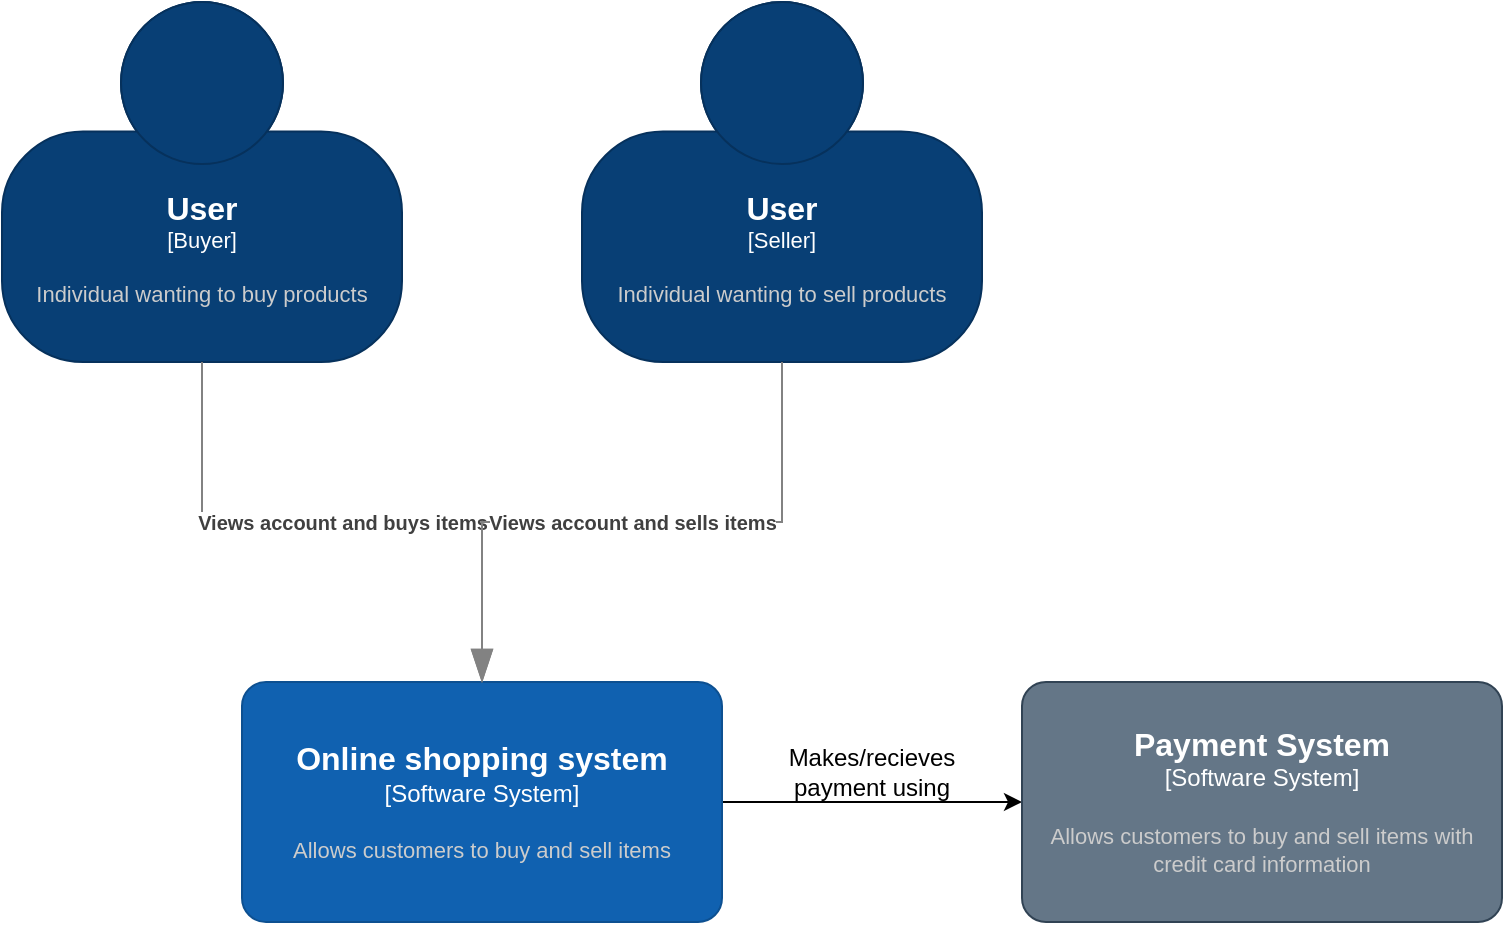 <mxfile version="22.0.3" type="device" pages="4">
  <diagram name="System Context diagram" id="l6GrRUS_Hj_dxqbIrWRz">
    <mxGraphModel dx="1266" dy="743" grid="1" gridSize="10" guides="1" tooltips="1" connect="1" arrows="1" fold="1" page="1" pageScale="1" pageWidth="850" pageHeight="1100" math="0" shadow="0">
      <root>
        <mxCell id="0" />
        <mxCell id="1" parent="0" />
        <object placeholders="1" c4Name="User" c4Type="Buyer" c4Description="Individual wanting to buy products " label="&lt;font style=&quot;font-size: 16px&quot;&gt;&lt;b&gt;%c4Name%&lt;/b&gt;&lt;/font&gt;&lt;div&gt;[%c4Type%]&lt;/div&gt;&lt;br&gt;&lt;div&gt;&lt;font style=&quot;font-size: 11px&quot;&gt;&lt;font color=&quot;#cccccc&quot;&gt;%c4Description%&lt;/font&gt;&lt;/div&gt;" id="6D6OZc5IY24qa6AEtAjr-5">
          <mxCell style="html=1;fontSize=11;dashed=0;whiteSpace=wrap;fillColor=#083F75;strokeColor=#06315C;fontColor=#ffffff;shape=mxgraph.c4.person2;align=center;metaEdit=1;points=[[0.5,0,0],[1,0.5,0],[1,0.75,0],[0.75,1,0],[0.5,1,0],[0.25,1,0],[0,0.75,0],[0,0.5,0]];resizable=0;" parent="1" vertex="1">
            <mxGeometry x="120" y="40" width="200" height="180" as="geometry" />
          </mxCell>
        </object>
        <object placeholders="1" c4Name="User" c4Type="Seller" c4Description="Individual wanting to sell products " label="&lt;font style=&quot;font-size: 16px&quot;&gt;&lt;b&gt;%c4Name%&lt;/b&gt;&lt;/font&gt;&lt;div&gt;[%c4Type%]&lt;/div&gt;&lt;br&gt;&lt;div&gt;&lt;font style=&quot;font-size: 11px&quot;&gt;&lt;font color=&quot;#cccccc&quot;&gt;%c4Description%&lt;/font&gt;&lt;/div&gt;" id="6D6OZc5IY24qa6AEtAjr-6">
          <mxCell style="html=1;fontSize=11;dashed=0;whiteSpace=wrap;fillColor=#083F75;strokeColor=#06315C;fontColor=#ffffff;shape=mxgraph.c4.person2;align=center;metaEdit=1;points=[[0.5,0,0],[1,0.5,0],[1,0.75,0],[0.75,1,0],[0.5,1,0],[0.25,1,0],[0,0.75,0],[0,0.5,0]];resizable=0;" parent="1" vertex="1">
            <mxGeometry x="410" y="40" width="200" height="180" as="geometry" />
          </mxCell>
        </object>
        <mxCell id="y23sqPDBmt7kMRWDNBa9-6" value="" style="edgeStyle=orthogonalEdgeStyle;rounded=0;orthogonalLoop=1;jettySize=auto;html=1;" parent="1" source="6D6OZc5IY24qa6AEtAjr-7" target="y23sqPDBmt7kMRWDNBa9-5" edge="1">
          <mxGeometry relative="1" as="geometry" />
        </mxCell>
        <object placeholders="1" c4Name="Online shopping system" c4Type="Software System" c4Description="Allows customers to buy and sell items" label="&lt;font style=&quot;font-size: 16px&quot;&gt;&lt;b&gt;%c4Name%&lt;/b&gt;&lt;/font&gt;&lt;div&gt;[%c4Type%]&lt;/div&gt;&lt;br&gt;&lt;div&gt;&lt;font style=&quot;font-size: 11px&quot;&gt;&lt;font color=&quot;#cccccc&quot;&gt;%c4Description%&lt;/font&gt;&lt;/div&gt;" id="6D6OZc5IY24qa6AEtAjr-7">
          <mxCell style="rounded=1;whiteSpace=wrap;html=1;labelBackgroundColor=none;fillColor=#1061B0;fontColor=#ffffff;align=center;arcSize=10;strokeColor=#0D5091;metaEdit=1;resizable=0;points=[[0.25,0,0],[0.5,0,0],[0.75,0,0],[1,0.25,0],[1,0.5,0],[1,0.75,0],[0.75,1,0],[0.5,1,0],[0.25,1,0],[0,0.75,0],[0,0.5,0],[0,0.25,0]];" parent="1" vertex="1">
            <mxGeometry x="240" y="380" width="240" height="120" as="geometry" />
          </mxCell>
        </object>
        <object placeholders="1" c4Type="Relationship" c4Description="Views account and buys items" label="&lt;div style=&quot;text-align: left&quot;&gt;&lt;div style=&quot;text-align: center&quot;&gt;&lt;b&gt;%c4Description%&lt;/b&gt;&lt;/div&gt;" id="6D6OZc5IY24qa6AEtAjr-9">
          <mxCell style="endArrow=blockThin;html=1;fontSize=10;fontColor=#404040;strokeWidth=1;endFill=1;strokeColor=#828282;elbow=vertical;metaEdit=1;endSize=14;startSize=14;jumpStyle=arc;jumpSize=16;rounded=0;edgeStyle=orthogonalEdgeStyle;entryX=0.5;entryY=0;entryDx=0;entryDy=0;entryPerimeter=0;" parent="1" source="6D6OZc5IY24qa6AEtAjr-5" target="6D6OZc5IY24qa6AEtAjr-7" edge="1">
            <mxGeometry width="240" relative="1" as="geometry">
              <mxPoint x="300" y="340" as="sourcePoint" />
              <mxPoint x="540" y="340" as="targetPoint" />
            </mxGeometry>
          </mxCell>
        </object>
        <object placeholders="1" c4Type="Relationship" c4Description="Views account and sells items" label="&lt;div style=&quot;text-align: left&quot;&gt;&lt;div style=&quot;text-align: center&quot;&gt;&lt;b&gt;%c4Description%&lt;/b&gt;&lt;/div&gt;" id="6D6OZc5IY24qa6AEtAjr-10">
          <mxCell style="endArrow=blockThin;html=1;fontSize=10;fontColor=#404040;strokeWidth=1;endFill=1;strokeColor=#828282;elbow=vertical;metaEdit=1;endSize=14;startSize=14;jumpStyle=arc;jumpSize=16;rounded=0;edgeStyle=orthogonalEdgeStyle;exitX=0.5;exitY=1;exitDx=0;exitDy=0;exitPerimeter=0;entryX=0.5;entryY=0;entryDx=0;entryDy=0;entryPerimeter=0;" parent="1" source="6D6OZc5IY24qa6AEtAjr-6" target="6D6OZc5IY24qa6AEtAjr-7" edge="1">
            <mxGeometry width="240" relative="1" as="geometry">
              <mxPoint x="530" y="279.98" as="sourcePoint" />
              <mxPoint x="380" y="439.98" as="targetPoint" />
              <mxPoint as="offset" />
            </mxGeometry>
          </mxCell>
        </object>
        <object placeholders="1" c4Name="Payment System" c4Type="Software System" c4Description="Allows customers to buy and sell items with credit card information" label="&lt;font style=&quot;font-size: 16px&quot;&gt;&lt;b&gt;%c4Name%&lt;/b&gt;&lt;/font&gt;&lt;div&gt;[%c4Type%]&lt;/div&gt;&lt;br&gt;&lt;div&gt;&lt;font style=&quot;font-size: 11px&quot;&gt;&lt;font color=&quot;#cccccc&quot;&gt;%c4Description%&lt;/font&gt;&lt;/div&gt;" id="y23sqPDBmt7kMRWDNBa9-5">
          <mxCell style="rounded=1;whiteSpace=wrap;html=1;labelBackgroundColor=none;fillColor=#647687;fontColor=#ffffff;align=center;arcSize=10;strokeColor=#314354;metaEdit=1;resizable=0;points=[[0.25,0,0],[0.5,0,0],[0.75,0,0],[1,0.25,0],[1,0.5,0],[1,0.75,0],[0.75,1,0],[0.5,1,0],[0.25,1,0],[0,0.75,0],[0,0.5,0],[0,0.25,0]];" parent="1" vertex="1">
            <mxGeometry x="630" y="380" width="240" height="120" as="geometry" />
          </mxCell>
        </object>
        <mxCell id="y23sqPDBmt7kMRWDNBa9-7" value="Makes/recieves payment using" style="text;html=1;strokeColor=none;fillColor=none;align=center;verticalAlign=middle;whiteSpace=wrap;rounded=0;" parent="1" vertex="1">
          <mxGeometry x="490" y="410" width="130" height="30" as="geometry" />
        </mxCell>
      </root>
    </mxGraphModel>
  </diagram>
  <diagram id="dj32EVJxkIBpfx1nmviD" name="Container diagram">
    <mxGraphModel dx="1080" dy="782" grid="1" gridSize="10" guides="1" tooltips="1" connect="1" arrows="1" fold="1" page="1" pageScale="1" pageWidth="850" pageHeight="1100" math="0" shadow="0">
      <root>
        <mxCell id="0" />
        <mxCell id="1" parent="0" />
        <object placeholders="1" c4Name="User" c4Type="Buyer/Seller" c4Description="Individual wanting to buy/sell products " label="&lt;font style=&quot;font-size: 16px&quot;&gt;&lt;b&gt;%c4Name%&lt;/b&gt;&lt;/font&gt;&lt;div&gt;[%c4Type%]&lt;/div&gt;&lt;br&gt;&lt;div&gt;&lt;font style=&quot;font-size: 11px&quot;&gt;&lt;font color=&quot;#cccccc&quot;&gt;%c4Description%&lt;/font&gt;&lt;/div&gt;" id="o2KMDYI6gMC9fQNLE7CC-2">
          <mxCell style="html=1;fontSize=11;dashed=0;whiteSpace=wrap;fillColor=#083F75;strokeColor=#06315C;fontColor=#ffffff;shape=mxgraph.c4.person2;align=center;metaEdit=1;points=[[0.5,0,0],[1,0.5,0],[1,0.75,0],[0.75,1,0],[0.5,1,0],[0.25,1,0],[0,0.75,0],[0,0.5,0]];resizable=0;" parent="1" vertex="1">
            <mxGeometry x="190" y="50" width="200" height="180" as="geometry" />
          </mxCell>
        </object>
        <object placeholders="1" c4Type="Single-Page Application&#xa;" c4Container="Container" c4Technology="JavaScript, React" c4Description="Provides the products and account management for users. " label="&lt;font style=&quot;font-size: 16px&quot;&gt;&lt;b&gt;%c4Type%&lt;/b&gt;&lt;/font&gt;&lt;div&gt;[%c4Container%:&amp;nbsp;%c4Technology%]&lt;/div&gt;&lt;br&gt;&lt;div&gt;&lt;font style=&quot;font-size: 11px&quot;&gt;&lt;font color=&quot;#E6E6E6&quot;&gt;%c4Description%&lt;/font&gt;&lt;/div&gt;" id="dMDl29SGHvdB3YUXb8d_-1">
          <mxCell style="shape=mxgraph.c4.webBrowserContainer2;whiteSpace=wrap;html=1;boundedLbl=1;rounded=0;labelBackgroundColor=none;strokeColor=#118ACD;fillColor=#23A2D9;strokeColor=#118ACD;strokeColor2=#0E7DAD;fontSize=12;fontColor=#ffffff;align=center;metaEdit=1;points=[[0.5,0,0],[1,0.25,0],[1,0.5,0],[1,0.75,0],[0.5,1,0],[0,0.75,0],[0,0.5,0],[0,0.25,0]];resizable=0;" parent="1" vertex="1">
            <mxGeometry x="507" y="350" width="240" height="160" as="geometry" />
          </mxCell>
        </object>
        <object placeholders="1" c4Type="Relationship" c4Description="Views account and sells items&#xa;" label="&lt;div style=&quot;text-align: left&quot;&gt;&lt;div style=&quot;text-align: center&quot;&gt;&lt;b&gt;%c4Description%&lt;/b&gt;&lt;/div&gt;" id="dMDl29SGHvdB3YUXb8d_-2">
          <mxCell style="endArrow=blockThin;html=1;fontSize=10;fontColor=#404040;strokeWidth=1;endFill=1;strokeColor=#828282;elbow=vertical;metaEdit=1;endSize=14;startSize=14;jumpStyle=arc;jumpSize=16;rounded=0;edgeStyle=orthogonalEdgeStyle;exitX=0.5;exitY=1;exitDx=0;exitDy=0;exitPerimeter=0;entryX=0.5;entryY=0;entryDx=0;entryDy=0;entryPerimeter=0;" parent="1" source="o2KMDYI6gMC9fQNLE7CC-2" target="dMDl29SGHvdB3YUXb8d_-1" edge="1">
            <mxGeometry x="0.004" width="240" relative="1" as="geometry">
              <mxPoint x="80" y="350" as="sourcePoint" />
              <mxPoint x="320" y="350" as="targetPoint" />
              <mxPoint as="offset" />
            </mxGeometry>
          </mxCell>
        </object>
        <object placeholders="1" c4Type="Relationship" c4Description="Makes API call&#xa;[JSON/HTTP]" label="&lt;div style=&quot;text-align: left&quot;&gt;&lt;div style=&quot;text-align: center&quot;&gt;&lt;b&gt;%c4Description%&lt;/b&gt;&lt;/div&gt;" id="dMDl29SGHvdB3YUXb8d_-3">
          <mxCell style="endArrow=blockThin;html=1;fontSize=10;fontColor=#404040;strokeWidth=1;endFill=1;strokeColor=#828282;elbow=vertical;metaEdit=1;endSize=14;startSize=14;jumpStyle=arc;jumpSize=16;rounded=0;edgeStyle=orthogonalEdgeStyle;exitX=0.5;exitY=1;exitDx=0;exitDy=0;exitPerimeter=0;" parent="1" source="dMDl29SGHvdB3YUXb8d_-1" target="dMDl29SGHvdB3YUXb8d_-4" edge="1">
            <mxGeometry width="240" relative="1" as="geometry">
              <mxPoint x="367" y="590" as="sourcePoint" />
              <mxPoint x="627" y="600" as="targetPoint" />
            </mxGeometry>
          </mxCell>
        </object>
        <mxCell id="zBsBy_0OO_V38lYWJDKd-2" value="" style="edgeStyle=orthogonalEdgeStyle;rounded=0;orthogonalLoop=1;jettySize=auto;html=1;" edge="1" parent="1" source="dMDl29SGHvdB3YUXb8d_-4" target="waV0iV5f_KO4Yf34IYwC-1">
          <mxGeometry relative="1" as="geometry" />
        </mxCell>
        <object placeholders="1" c4Name="API Application" c4Type="Container" c4Technology="Java and Springboot" c4Description="Provides functionality via JSON/HTTPS API" label="&lt;font style=&quot;font-size: 16px&quot;&gt;&lt;b&gt;%c4Name%&lt;/b&gt;&lt;/font&gt;&lt;div&gt;[%c4Type%: %c4Technology%]&lt;/div&gt;&lt;br&gt;&lt;div&gt;&lt;font style=&quot;font-size: 11px&quot;&gt;&lt;font color=&quot;#E6E6E6&quot;&gt;%c4Description%&lt;/font&gt;&lt;/div&gt;" id="dMDl29SGHvdB3YUXb8d_-4">
          <mxCell style="rounded=1;whiteSpace=wrap;html=1;fontSize=11;labelBackgroundColor=none;fillColor=#23A2D9;fontColor=#ffffff;align=center;arcSize=10;strokeColor=#0E7DAD;metaEdit=1;resizable=0;points=[[0.25,0,0],[0.5,0,0],[0.75,0,0],[1,0.25,0],[1,0.5,0],[1,0.75,0],[0.75,1,0],[0.5,1,0],[0.25,1,0],[0,0.75,0],[0,0.5,0],[0,0.25,0]];" parent="1" vertex="1">
            <mxGeometry x="507" y="570" width="240" height="120" as="geometry" />
          </mxCell>
        </object>
        <object placeholders="1" c4Type="Relationship" c4Description="Reads from and writes to" label="&lt;div style=&quot;text-align: left&quot;&gt;&lt;div style=&quot;text-align: center&quot;&gt;&lt;b&gt;%c4Description%&lt;/b&gt;&lt;/div&gt;" id="UaipNTswqL-Lh2JKnR0H-1">
          <mxCell style="endArrow=blockThin;html=1;fontSize=10;fontColor=#404040;strokeWidth=1;endFill=1;strokeColor=#828282;elbow=vertical;metaEdit=1;endSize=14;startSize=14;jumpStyle=arc;jumpSize=16;rounded=0;edgeStyle=orthogonalEdgeStyle;exitX=0;exitY=0.5;exitDx=0;exitDy=0;exitPerimeter=0;" parent="1" source="dMDl29SGHvdB3YUXb8d_-4" edge="1">
            <mxGeometry width="240" relative="1" as="geometry">
              <mxPoint x="170" y="650" as="sourcePoint" />
              <mxPoint x="280" y="630" as="targetPoint" />
            </mxGeometry>
          </mxCell>
        </object>
        <object placeholders="1" c4Type="Container name" c4Container="Database" c4Technology="MySQL" c4Description="Stores product, user and order information, hashed information authentication credentials etc." label="&lt;font style=&quot;font-size: 16px&quot;&gt;&lt;b&gt;%c4Type%&lt;/b&gt;&lt;/font&gt;&lt;div&gt;[%c4Container%:&amp;nbsp;%c4Technology%]&lt;/div&gt;&lt;br&gt;&lt;div&gt;&lt;font style=&quot;font-size: 11px&quot;&gt;&lt;font color=&quot;#E6E6E6&quot;&gt;%c4Description%&lt;/font&gt;&lt;/div&gt;" id="UaipNTswqL-Lh2JKnR0H-2">
          <mxCell style="shape=cylinder3;size=15;whiteSpace=wrap;html=1;boundedLbl=1;rounded=0;labelBackgroundColor=none;fillColor=#23A2D9;fontSize=12;fontColor=#ffffff;align=center;strokeColor=#0E7DAD;metaEdit=1;points=[[0.5,0,0],[1,0.25,0],[1,0.5,0],[1,0.75,0],[0.5,1,0],[0,0.75,0],[0,0.5,0],[0,0.25,0]];resizable=0;" parent="1" vertex="1">
            <mxGeometry x="40" y="570" width="240" height="120" as="geometry" />
          </mxCell>
        </object>
        <object placeholders="1" c4Name="Web Shop System&#xa;" c4Type="SystemScopeBoundary" c4Application="Software System" label="&lt;font style=&quot;font-size: 16px&quot;&gt;&lt;b&gt;&lt;div style=&quot;text-align: left&quot;&gt;%c4Name%&lt;/div&gt;&lt;/b&gt;&lt;/font&gt;&lt;div style=&quot;text-align: left&quot;&gt;[%c4Application%]&lt;/div&gt;" id="qLPN-wruB3IP_EZJVaEX-1">
          <mxCell style="rounded=1;fontSize=11;whiteSpace=wrap;html=1;dashed=1;arcSize=20;fillColor=none;strokeColor=#666666;fontColor=#333333;labelBackgroundColor=none;align=left;verticalAlign=bottom;labelBorderColor=none;spacingTop=0;spacing=10;dashPattern=8 4;metaEdit=1;rotatable=0;perimeter=rectanglePerimeter;noLabel=0;labelPadding=0;allowArrows=0;connectable=0;expand=0;recursiveResize=0;editable=1;pointerEvents=0;absoluteArcSize=1;points=[[0.25,0,0],[0.5,0,0],[0.75,0,0],[1,0.25,0],[1,0.5,0],[1,0.75,0],[0.75,1,0],[0.5,1,0],[0.25,1,0],[0,0.75,0],[0,0.5,0],[0,0.25,0]];" parent="1" vertex="1">
            <mxGeometry x="10" y="260" width="800" height="475" as="geometry" />
          </mxCell>
        </object>
        <object placeholders="1" c4Name="Web Application" c4Type="Component" c4Technology="Java and Springboot" c4Description="Delivers the static content and the functionality single page application." label="&lt;font style=&quot;font-size: 16px&quot;&gt;&lt;b&gt;%c4Name%&lt;/b&gt;&lt;/font&gt;&lt;div&gt;[%c4Type%: %c4Technology%]&lt;/div&gt;&lt;br&gt;&lt;div&gt;&lt;font style=&quot;font-size: 11px&quot;&gt;%c4Description%&lt;/font&gt;&lt;/div&gt;" id="9xsFU8_UjpWzfa2HBeWt-1">
          <mxCell style="rounded=1;whiteSpace=wrap;html=1;labelBackgroundColor=none;fillColor=#63BEF2;fontColor=#ffffff;align=center;arcSize=6;strokeColor=#2086C9;metaEdit=1;resizable=0;points=[[0.25,0,0],[0.5,0,0],[0.75,0,0],[1,0.25,0],[1,0.5,0],[1,0.75,0],[0.75,1,0],[0.5,1,0],[0.25,1,0],[0,0.75,0],[0,0.5,0],[0,0.25,0]];" parent="1" vertex="1">
            <mxGeometry x="50" y="370" width="240" height="120" as="geometry" />
          </mxCell>
        </object>
        <object placeholders="1" c4Type="Relationship" c4Description="Delivers to the customer&#39;s web browser" label="&lt;div style=&quot;text-align: left&quot;&gt;&lt;div style=&quot;text-align: center&quot;&gt;&lt;b&gt;%c4Description%&lt;/b&gt;&lt;/div&gt;" id="9xsFU8_UjpWzfa2HBeWt-2">
          <mxCell style="endArrow=blockThin;html=1;fontSize=10;fontColor=#404040;strokeWidth=1;endFill=1;strokeColor=#828282;elbow=vertical;metaEdit=1;endSize=14;startSize=14;jumpStyle=arc;jumpSize=16;rounded=0;edgeStyle=orthogonalEdgeStyle;entryX=0;entryY=0.5;entryDx=0;entryDy=0;entryPerimeter=0;" parent="1" source="9xsFU8_UjpWzfa2HBeWt-1" target="dMDl29SGHvdB3YUXb8d_-1" edge="1">
            <mxGeometry width="240" relative="1" as="geometry">
              <mxPoint x="290" y="430" as="sourcePoint" />
              <mxPoint x="440" y="430" as="targetPoint" />
            </mxGeometry>
          </mxCell>
        </object>
        <object placeholders="1" c4Type="Relationship" c4Technology="HTTP" c4Description="Visits daclothes.com using" label="&lt;div style=&quot;text-align: left&quot;&gt;&lt;div style=&quot;text-align: center&quot;&gt;&lt;b&gt;%c4Description%&lt;/b&gt;&lt;/div&gt;&lt;div style=&quot;text-align: center&quot;&gt;[%c4Technology%]&lt;/div&gt;&lt;/div&gt;" id="-EmgkWfpuP-Q3rptf50Y-1">
          <mxCell style="endArrow=blockThin;html=1;fontSize=10;fontColor=#404040;strokeWidth=1;endFill=1;strokeColor=#828282;elbow=vertical;metaEdit=1;endSize=14;startSize=14;jumpStyle=arc;jumpSize=16;rounded=0;edgeStyle=orthogonalEdgeStyle;exitX=0.5;exitY=1;exitDx=0;exitDy=0;exitPerimeter=0;entryX=0.5;entryY=0;entryDx=0;entryDy=0;entryPerimeter=0;" parent="1" source="o2KMDYI6gMC9fQNLE7CC-2" target="9xsFU8_UjpWzfa2HBeWt-1" edge="1">
            <mxGeometry width="240" relative="1" as="geometry">
              <mxPoint x="70" y="320" as="sourcePoint" />
              <mxPoint x="310" y="320" as="targetPoint" />
            </mxGeometry>
          </mxCell>
        </object>
        <object placeholders="1" c4Name="Payment System" c4Type="Software System" c4Description="Allows customers to buy and sell items with credit card information" label="&lt;font style=&quot;font-size: 16px&quot;&gt;&lt;b&gt;%c4Name%&lt;/b&gt;&lt;/font&gt;&lt;div&gt;[%c4Type%]&lt;/div&gt;&lt;br&gt;&lt;div&gt;&lt;font style=&quot;font-size: 11px&quot;&gt;&lt;font color=&quot;#cccccc&quot;&gt;%c4Description%&lt;/font&gt;&lt;/div&gt;" id="waV0iV5f_KO4Yf34IYwC-1">
          <mxCell style="rounded=1;whiteSpace=wrap;html=1;labelBackgroundColor=none;fillColor=#647687;fontColor=#ffffff;align=center;arcSize=10;strokeColor=#314354;metaEdit=1;resizable=0;points=[[0.25,0,0],[0.5,0,0],[0.75,0,0],[1,0.25,0],[1,0.5,0],[1,0.75,0],[0.75,1,0],[0.5,1,0],[0.25,1,0],[0,0.75,0],[0,0.5,0],[0,0.25,0]];" vertex="1" parent="1">
            <mxGeometry x="850" y="570" width="240" height="120" as="geometry" />
          </mxCell>
        </object>
        <mxCell id="zBsBy_0OO_V38lYWJDKd-1" value="Makes/recieves payment using" style="text;html=1;strokeColor=none;fillColor=none;align=center;verticalAlign=middle;whiteSpace=wrap;rounded=0;" vertex="1" parent="1">
          <mxGeometry x="730" y="600" width="130" height="30" as="geometry" />
        </mxCell>
      </root>
    </mxGraphModel>
  </diagram>
  <diagram id="N5h78V2fUrm4ro8Gm647" name="Component diagram">
    <mxGraphModel dx="1140" dy="826" grid="1" gridSize="10" guides="1" tooltips="1" connect="1" arrows="1" fold="1" page="1" pageScale="1" pageWidth="850" pageHeight="1100" math="0" shadow="0">
      <root>
        <mxCell id="0" />
        <mxCell id="1" parent="0" />
        <object placeholders="1" c4Type="Single-Page Application" c4Container="Container" c4Technology="JavaScript and React" c4Description="Provides the products and account management for users. &#xa;" label="&lt;font style=&quot;font-size: 16px&quot;&gt;&lt;b&gt;%c4Type%&lt;/b&gt;&lt;/font&gt;&lt;div&gt;[%c4Container%:&amp;nbsp;%c4Technology%]&lt;/div&gt;&lt;br&gt;&lt;div&gt;&lt;font style=&quot;font-size: 11px&quot;&gt;&lt;font color=&quot;#E6E6E6&quot;&gt;%c4Description%&lt;/font&gt;&lt;/div&gt;" id="yUGayl-5LKA82sAEnNUn-1">
          <mxCell style="shape=mxgraph.c4.webBrowserContainer2;whiteSpace=wrap;html=1;boundedLbl=1;rounded=0;labelBackgroundColor=none;strokeColor=#118ACD;fillColor=#23A2D9;strokeColor=#118ACD;strokeColor2=#0E7DAD;fontSize=12;fontColor=#ffffff;align=center;metaEdit=1;points=[[0.5,0,0],[1,0.25,0],[1,0.5,0],[1,0.75,0],[0.5,1,0],[0,0.75,0],[0,0.5,0],[0,0.25,0]];resizable=0;" parent="1" vertex="1">
            <mxGeometry x="310" y="105" width="240" height="160" as="geometry" />
          </mxCell>
        </object>
        <object placeholders="1" c4Name="User Controller" c4Type="Component" c4Technology="Rest Controller" c4Description="Manages User data" label="&lt;font style=&quot;font-size: 16px&quot;&gt;&lt;b&gt;%c4Name%&lt;/b&gt;&lt;/font&gt;&lt;div&gt;[%c4Type%: %c4Technology%]&lt;/div&gt;&lt;br&gt;&lt;div&gt;&lt;font style=&quot;font-size: 11px&quot;&gt;%c4Description%&lt;/font&gt;&lt;/div&gt;" id="UUbHp8gBNO3_ekLR0MYh-3">
          <mxCell style="rounded=1;whiteSpace=wrap;html=1;labelBackgroundColor=none;fillColor=#63BEF2;fontColor=#ffffff;align=center;arcSize=6;strokeColor=#2086C9;metaEdit=1;resizable=0;points=[[0.25,0,0],[0.5,0,0],[0.75,0,0],[1,0.25,0],[1,0.5,0],[1,0.75,0],[0.75,1,0],[0.5,1,0],[0.25,1,0],[0,0.75,0],[0,0.5,0],[0,0.25,0]];" parent="1" vertex="1">
            <mxGeometry x="310" y="355" width="240" height="120" as="geometry" />
          </mxCell>
        </object>
        <object placeholders="1" c4Name="Order Controller" c4Type="Component" c4Technology="Rest Controller " c4Description="Manages the order information" label="&lt;font style=&quot;font-size: 16px&quot;&gt;&lt;b&gt;%c4Name%&lt;/b&gt;&lt;/font&gt;&lt;div&gt;[%c4Type%: %c4Technology%]&lt;/div&gt;&lt;br&gt;&lt;div&gt;&lt;font style=&quot;font-size: 11px&quot;&gt;%c4Description%&lt;/font&gt;&lt;/div&gt;" id="UUbHp8gBNO3_ekLR0MYh-4">
          <mxCell style="rounded=1;whiteSpace=wrap;html=1;labelBackgroundColor=none;fillColor=#63BEF2;fontColor=#ffffff;align=center;arcSize=6;strokeColor=#2086C9;metaEdit=1;resizable=0;points=[[0.25,0,0],[0.5,0,0],[0.75,0,0],[1,0.25,0],[1,0.5,0],[1,0.75,0],[0.75,1,0],[0.5,1,0],[0.25,1,0],[0,0.75,0],[0,0.5,0],[0,0.25,0]];" parent="1" vertex="1">
            <mxGeometry x="590" y="355" width="240" height="120" as="geometry" />
          </mxCell>
        </object>
        <object placeholders="1" c4Name="Product Controller" c4Type="Component" c4Technology="Rest Controller" c4Description="Manages product data" label="&lt;font style=&quot;font-size: 16px&quot;&gt;&lt;b&gt;%c4Name%&lt;/b&gt;&lt;/font&gt;&lt;div&gt;[%c4Type%: %c4Technology%]&lt;/div&gt;&lt;br&gt;&lt;div&gt;&lt;font style=&quot;font-size: 11px&quot;&gt;%c4Description%&lt;/font&gt;&lt;/div&gt;" id="UUbHp8gBNO3_ekLR0MYh-5">
          <mxCell style="rounded=1;whiteSpace=wrap;html=1;labelBackgroundColor=none;fillColor=#63BEF2;fontColor=#ffffff;align=center;arcSize=6;strokeColor=#2086C9;metaEdit=1;resizable=0;points=[[0.25,0,0],[0.5,0,0],[0.75,0,0],[1,0.25,0],[1,0.5,0],[1,0.75,0],[0.75,1,0],[0.5,1,0],[0.25,1,0],[0,0.75,0],[0,0.5,0],[0,0.25,0]];" parent="1" vertex="1">
            <mxGeometry x="20" y="355" width="240" height="120" as="geometry" />
          </mxCell>
        </object>
        <object placeholders="1" c4Type="Database" c4Container="Container" c4Technology="MySQL" c4Description="Stores user, product and order information" label="&lt;font style=&quot;font-size: 16px&quot;&gt;&lt;b&gt;%c4Type%&lt;/b&gt;&lt;/font&gt;&lt;div&gt;[%c4Container%:&amp;nbsp;%c4Technology%]&lt;/div&gt;&lt;br&gt;&lt;div&gt;&lt;font style=&quot;font-size: 11px&quot;&gt;&lt;font color=&quot;#E6E6E6&quot;&gt;%c4Description%&lt;/font&gt;&lt;/div&gt;" id="UUbHp8gBNO3_ekLR0MYh-6">
          <mxCell style="shape=cylinder3;size=15;whiteSpace=wrap;html=1;boundedLbl=1;rounded=0;labelBackgroundColor=none;fillColor=#23A2D9;fontSize=12;fontColor=#ffffff;align=center;strokeColor=#0E7DAD;metaEdit=1;points=[[0.5,0,0],[1,0.25,0],[1,0.5,0],[1,0.75,0],[0.5,1,0],[0,0.75,0],[0,0.5,0],[0,0.25,0]];resizable=0;" parent="1" vertex="1">
            <mxGeometry x="310" y="940" width="240" height="120" as="geometry" />
          </mxCell>
        </object>
        <object placeholders="1" c4Type="Relationship" c4Technology="JSON/HTTP" c4Description="Makes API calls" label="&lt;div style=&quot;text-align: left&quot;&gt;&lt;div style=&quot;text-align: center&quot;&gt;&lt;b&gt;%c4Description%&lt;/b&gt;&lt;/div&gt;&lt;div style=&quot;text-align: center&quot;&gt;[%c4Technology%]&lt;/div&gt;&lt;/div&gt;" id="gK66qYaBscoqyC_3u_C9-2">
          <mxCell style="endArrow=blockThin;html=1;fontSize=10;fontColor=#404040;strokeWidth=1;endFill=1;strokeColor=#828282;elbow=vertical;metaEdit=1;endSize=14;startSize=14;jumpStyle=arc;jumpSize=16;rounded=0;edgeStyle=orthogonalEdgeStyle;exitX=0.5;exitY=1;exitDx=0;exitDy=0;exitPerimeter=0;entryX=0.5;entryY=0;entryDx=0;entryDy=0;entryPerimeter=0;" parent="1" source="yUGayl-5LKA82sAEnNUn-1" target="UUbHp8gBNO3_ekLR0MYh-3" edge="1">
            <mxGeometry x="0.333" width="240" relative="1" as="geometry">
              <mxPoint x="340" y="335" as="sourcePoint" />
              <mxPoint x="580" y="335" as="targetPoint" />
              <mxPoint as="offset" />
            </mxGeometry>
          </mxCell>
        </object>
        <object placeholders="1" c4Type="Relationship" c4Technology="JSON/HTTP" c4Description="Makes API calls" label="&lt;div style=&quot;text-align: left&quot;&gt;&lt;div style=&quot;text-align: center&quot;&gt;&lt;b&gt;%c4Description%&lt;/b&gt;&lt;/div&gt;&lt;div style=&quot;text-align: center&quot;&gt;[%c4Technology%]&lt;/div&gt;&lt;/div&gt;" id="gK66qYaBscoqyC_3u_C9-3">
          <mxCell style="endArrow=blockThin;html=1;fontSize=10;fontColor=#404040;strokeWidth=1;endFill=1;strokeColor=#828282;elbow=vertical;metaEdit=1;endSize=14;startSize=14;jumpStyle=arc;jumpSize=16;rounded=0;edgeStyle=orthogonalEdgeStyle;entryX=0.5;entryY=0;entryDx=0;entryDy=0;entryPerimeter=0;" parent="1" target="UUbHp8gBNO3_ekLR0MYh-4" edge="1">
            <mxGeometry width="240" relative="1" as="geometry">
              <mxPoint x="430" y="305" as="sourcePoint" />
              <mxPoint x="440" y="365" as="targetPoint" />
            </mxGeometry>
          </mxCell>
        </object>
        <object placeholders="1" c4Type="Relationship" c4Technology="JSON/HTTP" c4Description="Makes API calls" label="&lt;div style=&quot;text-align: left&quot;&gt;&lt;div style=&quot;text-align: center&quot;&gt;&lt;b&gt;%c4Description%&lt;/b&gt;&lt;/div&gt;&lt;div style=&quot;text-align: center&quot;&gt;[%c4Technology%]&lt;/div&gt;&lt;/div&gt;" id="gK66qYaBscoqyC_3u_C9-4">
          <mxCell style="endArrow=blockThin;html=1;fontSize=10;fontColor=#404040;strokeWidth=1;endFill=1;strokeColor=#828282;elbow=vertical;metaEdit=1;endSize=14;startSize=14;jumpStyle=arc;jumpSize=16;rounded=0;edgeStyle=orthogonalEdgeStyle;entryX=0.5;entryY=0;entryDx=0;entryDy=0;entryPerimeter=0;" parent="1" target="UUbHp8gBNO3_ekLR0MYh-5" edge="1">
            <mxGeometry width="240" relative="1" as="geometry">
              <mxPoint x="430" y="305" as="sourcePoint" />
              <mxPoint x="720" y="365" as="targetPoint" />
            </mxGeometry>
          </mxCell>
        </object>
        <object placeholders="1" c4Type="Relationship" c4Description="Uses" label="&lt;div style=&quot;text-align: left&quot;&gt;&lt;div style=&quot;text-align: center&quot;&gt;&lt;b&gt;%c4Description%&lt;/b&gt;&lt;/div&gt;" id="gK66qYaBscoqyC_3u_C9-5">
          <mxCell style="endArrow=blockThin;html=1;fontSize=10;fontColor=#404040;strokeWidth=1;endFill=1;strokeColor=#828282;elbow=vertical;metaEdit=1;endSize=14;startSize=14;jumpStyle=arc;jumpSize=16;rounded=0;edgeStyle=orthogonalEdgeStyle;exitX=0.5;exitY=1;exitDx=0;exitDy=0;exitPerimeter=0;entryX=0.5;entryY=0;entryDx=0;entryDy=0;entryPerimeter=0;" parent="1" source="UUbHp8gBNO3_ekLR0MYh-3" target="gK66qYaBscoqyC_3u_C9-8" edge="1">
            <mxGeometry width="240" relative="1" as="geometry">
              <mxPoint x="240" y="635" as="sourcePoint" />
              <mxPoint x="430" y="585" as="targetPoint" />
            </mxGeometry>
          </mxCell>
        </object>
        <object placeholders="1" c4Name="Use Case Component" c4Type="Component" c4Technology="React " c4Description="Implements different behaviours of the API" label="&lt;font style=&quot;font-size: 16px&quot;&gt;&lt;b&gt;%c4Name%&lt;/b&gt;&lt;/font&gt;&lt;div&gt;[%c4Type%: %c4Technology%]&lt;/div&gt;&lt;br&gt;&lt;div&gt;&lt;font style=&quot;font-size: 11px&quot;&gt;%c4Description%&lt;/font&gt;&lt;/div&gt;" id="gK66qYaBscoqyC_3u_C9-6">
          <mxCell style="rounded=1;whiteSpace=wrap;html=1;labelBackgroundColor=none;fillColor=#63BEF2;fontColor=#ffffff;align=center;arcSize=6;strokeColor=#2086C9;metaEdit=1;resizable=0;points=[[0.25,0,0],[0.5,0,0],[0.75,0,0],[1,0.25,0],[1,0.5,0],[1,0.75,0],[0.75,1,0],[0.5,1,0],[0.25,1,0],[0,0.75,0],[0,0.5,0],[0,0.25,0]];" parent="1" vertex="1">
            <mxGeometry x="20" y="565" width="240" height="120" as="geometry" />
          </mxCell>
        </object>
        <object placeholders="1" c4Name="Use Case Component" c4Type="Component" c4Technology="React" c4Description="Implements different behaviours of the API" label="&lt;font style=&quot;font-size: 16px&quot;&gt;&lt;b&gt;%c4Name%&lt;/b&gt;&lt;/font&gt;&lt;div&gt;[%c4Type%: %c4Technology%]&lt;/div&gt;&lt;br&gt;&lt;div&gt;&lt;font style=&quot;font-size: 11px&quot;&gt;%c4Description%&lt;/font&gt;&lt;/div&gt;" id="gK66qYaBscoqyC_3u_C9-7">
          <mxCell style="rounded=1;whiteSpace=wrap;html=1;labelBackgroundColor=none;fillColor=#63BEF2;fontColor=#ffffff;align=center;arcSize=6;strokeColor=#2086C9;metaEdit=1;resizable=0;points=[[0.25,0,0],[0.5,0,0],[0.75,0,0],[1,0.25,0],[1,0.5,0],[1,0.75,0],[0.75,1,0],[0.5,1,0],[0.25,1,0],[0,0.75,0],[0,0.5,0],[0,0.25,0]];" parent="1" vertex="1">
            <mxGeometry x="590" y="565" width="240" height="120" as="geometry" />
          </mxCell>
        </object>
        <object placeholders="1" c4Name="Use Case Component" c4Type="Component" c4Technology="React" c4Description="Implements different behaviours of the API" label="&lt;font style=&quot;font-size: 16px&quot;&gt;&lt;b&gt;%c4Name%&lt;/b&gt;&lt;/font&gt;&lt;div&gt;[%c4Type%: %c4Technology%]&lt;/div&gt;&lt;br&gt;&lt;div&gt;&lt;font style=&quot;font-size: 11px&quot;&gt;%c4Description%&lt;/font&gt;&lt;/div&gt;" id="gK66qYaBscoqyC_3u_C9-8">
          <mxCell style="rounded=1;whiteSpace=wrap;html=1;labelBackgroundColor=none;fillColor=#63BEF2;fontColor=#ffffff;align=center;arcSize=6;strokeColor=#2086C9;metaEdit=1;resizable=0;points=[[0.25,0,0],[0.5,0,0],[0.75,0,0],[1,0.25,0],[1,0.5,0],[1,0.75,0],[0.75,1,0],[0.5,1,0],[0.25,1,0],[0,0.75,0],[0,0.5,0],[0,0.25,0]];" parent="1" vertex="1">
            <mxGeometry x="310" y="565" width="240" height="120" as="geometry" />
          </mxCell>
        </object>
        <object placeholders="1" c4Type="Relationship" c4Description="Uses" label="&lt;div style=&quot;text-align: left&quot;&gt;&lt;div style=&quot;text-align: center&quot;&gt;&lt;b&gt;%c4Description%&lt;/b&gt;&lt;/div&gt;" id="gK66qYaBscoqyC_3u_C9-9">
          <mxCell style="endArrow=blockThin;html=1;fontSize=10;fontColor=#404040;strokeWidth=1;endFill=1;strokeColor=#828282;elbow=vertical;metaEdit=1;endSize=14;startSize=14;jumpStyle=arc;jumpSize=16;rounded=0;edgeStyle=orthogonalEdgeStyle;exitX=0.5;exitY=1;exitDx=0;exitDy=0;exitPerimeter=0;entryX=0.5;entryY=0;entryDx=0;entryDy=0;entryPerimeter=0;" parent="1" edge="1">
            <mxGeometry width="240" relative="1" as="geometry">
              <mxPoint x="709.5" y="475" as="sourcePoint" />
              <mxPoint x="709.5" y="565" as="targetPoint" />
            </mxGeometry>
          </mxCell>
        </object>
        <object placeholders="1" c4Type="Relationship" c4Description="Uses" label="&lt;div style=&quot;text-align: left&quot;&gt;&lt;div style=&quot;text-align: center&quot;&gt;&lt;b&gt;%c4Description%&lt;/b&gt;&lt;/div&gt;" id="gK66qYaBscoqyC_3u_C9-10">
          <mxCell style="endArrow=blockThin;html=1;fontSize=10;fontColor=#404040;strokeWidth=1;endFill=1;strokeColor=#828282;elbow=vertical;metaEdit=1;endSize=14;startSize=14;jumpStyle=arc;jumpSize=16;rounded=0;edgeStyle=orthogonalEdgeStyle;exitX=0.5;exitY=1;exitDx=0;exitDy=0;exitPerimeter=0;entryX=0.5;entryY=0;entryDx=0;entryDy=0;entryPerimeter=0;" parent="1" edge="1">
            <mxGeometry width="240" relative="1" as="geometry">
              <mxPoint x="139.5" y="475" as="sourcePoint" />
              <mxPoint x="139.5" y="565" as="targetPoint" />
            </mxGeometry>
          </mxCell>
        </object>
        <object placeholders="1" c4Name="User Repository" c4Type="Component" c4Technology="Java/Spring MVC Repository" c4Description="Sends/Reads and writes information from/to the database" label="&lt;font style=&quot;font-size: 16px&quot;&gt;&lt;b&gt;%c4Name%&lt;/b&gt;&lt;/font&gt;&lt;div&gt;[%c4Type%: %c4Technology%]&lt;/div&gt;&lt;br&gt;&lt;div&gt;&lt;font style=&quot;font-size: 11px&quot;&gt;%c4Description%&lt;/font&gt;&lt;/div&gt;" id="gxIyvBgmHHrBchrwhIYS-1">
          <mxCell style="rounded=1;whiteSpace=wrap;html=1;labelBackgroundColor=none;fillColor=#63BEF2;fontColor=#ffffff;align=center;arcSize=6;strokeColor=#2086C9;metaEdit=1;resizable=0;points=[[0.25,0,0],[0.5,0,0],[0.75,0,0],[1,0.25,0],[1,0.5,0],[1,0.75,0],[0.75,1,0],[0.5,1,0],[0.25,1,0],[0,0.75,0],[0,0.5,0],[0,0.25,0]];" parent="1" vertex="1">
            <mxGeometry x="310" y="760" width="240" height="120" as="geometry" />
          </mxCell>
        </object>
        <object placeholders="1" c4Type="Relationship" c4Description="Reads from and writes to" label="&lt;div style=&quot;text-align: left&quot;&gt;&lt;div style=&quot;text-align: center&quot;&gt;&lt;b&gt;%c4Description%&lt;/b&gt;&lt;/div&gt;" id="46FFquxtwpNZWrzngWCd-1">
          <mxCell style="endArrow=blockThin;html=1;fontSize=10;fontColor=#404040;strokeWidth=1;endFill=1;strokeColor=#828282;elbow=vertical;metaEdit=1;endSize=14;startSize=14;jumpStyle=arc;jumpSize=16;rounded=0;edgeStyle=orthogonalEdgeStyle;exitX=0.5;exitY=1;exitDx=0;exitDy=0;exitPerimeter=0;entryX=0.5;entryY=0;entryDx=0;entryDy=0;entryPerimeter=0;" parent="1" source="gxIyvBgmHHrBchrwhIYS-1" target="UUbHp8gBNO3_ekLR0MYh-6" edge="1">
            <mxGeometry width="240" relative="1" as="geometry">
              <mxPoint x="120" y="930" as="sourcePoint" />
              <mxPoint x="360" y="930" as="targetPoint" />
            </mxGeometry>
          </mxCell>
        </object>
        <object placeholders="1" c4Name="Product Repository" c4Type="Component" c4Technology="Java/Spring MVC Repository" c4Description="Sends/Reads and writes information from/to the database" label="&lt;font style=&quot;font-size: 16px&quot;&gt;&lt;b&gt;%c4Name%&lt;/b&gt;&lt;/font&gt;&lt;div&gt;[%c4Type%: %c4Technology%]&lt;/div&gt;&lt;br&gt;&lt;div&gt;&lt;font style=&quot;font-size: 11px&quot;&gt;%c4Description%&lt;/font&gt;&lt;/div&gt;" id="6YvILIHMuQetctwgSajJ-4">
          <mxCell style="rounded=1;whiteSpace=wrap;html=1;labelBackgroundColor=none;fillColor=#63BEF2;fontColor=#ffffff;align=center;arcSize=6;strokeColor=#2086C9;metaEdit=1;resizable=0;points=[[0.25,0,0],[0.5,0,0],[0.75,0,0],[1,0.25,0],[1,0.5,0],[1,0.75,0],[0.75,1,0],[0.5,1,0],[0.25,1,0],[0,0.75,0],[0,0.5,0],[0,0.25,0]];" parent="1" vertex="1">
            <mxGeometry x="20" y="760" width="240" height="120" as="geometry" />
          </mxCell>
        </object>
        <object placeholders="1" c4Name="Order Repository" c4Type="Component" c4Technology="Java/Spring MVC Repository" c4Description="Sends/Reads and writes information from/to the database" label="&lt;font style=&quot;font-size: 16px&quot;&gt;&lt;b&gt;%c4Name%&lt;/b&gt;&lt;/font&gt;&lt;div&gt;[%c4Type%: %c4Technology%]&lt;/div&gt;&lt;br&gt;&lt;div&gt;&lt;font style=&quot;font-size: 11px&quot;&gt;%c4Description%&lt;/font&gt;&lt;/div&gt;" id="6YvILIHMuQetctwgSajJ-5">
          <mxCell style="rounded=1;whiteSpace=wrap;html=1;labelBackgroundColor=none;fillColor=#63BEF2;fontColor=#ffffff;align=center;arcSize=6;strokeColor=#2086C9;metaEdit=1;resizable=0;points=[[0.25,0,0],[0.5,0,0],[0.75,0,0],[1,0.25,0],[1,0.5,0],[1,0.75,0],[0.75,1,0],[0.5,1,0],[0.25,1,0],[0,0.75,0],[0,0.5,0],[0,0.25,0]];" parent="1" vertex="1">
            <mxGeometry x="590" y="760" width="240" height="120" as="geometry" />
          </mxCell>
        </object>
        <object placeholders="1" c4Type="Relationship" c4Description="Uses" label="&lt;div style=&quot;text-align: left&quot;&gt;&lt;div style=&quot;text-align: center&quot;&gt;&lt;b&gt;%c4Description%&lt;/b&gt;&lt;/div&gt;" id="6YvILIHMuQetctwgSajJ-7">
          <mxCell style="endArrow=blockThin;html=1;fontSize=10;fontColor=#404040;strokeWidth=1;endFill=1;strokeColor=#828282;elbow=vertical;metaEdit=1;endSize=14;startSize=14;jumpStyle=arc;jumpSize=16;rounded=0;edgeStyle=orthogonalEdgeStyle;exitX=0.5;exitY=1;exitDx=0;exitDy=0;exitPerimeter=0;entryX=0.5;entryY=0;entryDx=0;entryDy=0;entryPerimeter=0;" parent="1" source="gK66qYaBscoqyC_3u_C9-7" target="6YvILIHMuQetctwgSajJ-5" edge="1">
            <mxGeometry width="240" relative="1" as="geometry">
              <mxPoint x="719.5" y="485" as="sourcePoint" />
              <mxPoint x="719.5" y="575" as="targetPoint" />
            </mxGeometry>
          </mxCell>
        </object>
        <object placeholders="1" c4Type="Relationship" c4Description="Uses" label="&lt;div style=&quot;text-align: left&quot;&gt;&lt;div style=&quot;text-align: center&quot;&gt;&lt;b&gt;%c4Description%&lt;/b&gt;&lt;/div&gt;" id="6YvILIHMuQetctwgSajJ-8">
          <mxCell style="endArrow=blockThin;html=1;fontSize=10;fontColor=#404040;strokeWidth=1;endFill=1;strokeColor=#828282;elbow=vertical;metaEdit=1;endSize=14;startSize=14;jumpStyle=arc;jumpSize=16;rounded=0;edgeStyle=orthogonalEdgeStyle;entryX=0.5;entryY=0;entryDx=0;entryDy=0;entryPerimeter=0;exitX=0.5;exitY=1;exitDx=0;exitDy=0;exitPerimeter=0;" parent="1" source="gK66qYaBscoqyC_3u_C9-8" target="gxIyvBgmHHrBchrwhIYS-1" edge="1">
            <mxGeometry width="240" relative="1" as="geometry">
              <mxPoint x="430" y="690" as="sourcePoint" />
              <mxPoint x="429.52" y="775" as="targetPoint" />
            </mxGeometry>
          </mxCell>
        </object>
        <object placeholders="1" c4Type="Relationship" c4Description="Uses" label="&lt;div style=&quot;text-align: left&quot;&gt;&lt;div style=&quot;text-align: center&quot;&gt;&lt;b&gt;%c4Description%&lt;/b&gt;&lt;/div&gt;" id="6YvILIHMuQetctwgSajJ-9">
          <mxCell style="endArrow=blockThin;html=1;fontSize=10;fontColor=#404040;strokeWidth=1;endFill=1;strokeColor=#828282;elbow=vertical;metaEdit=1;endSize=14;startSize=14;jumpStyle=arc;jumpSize=16;rounded=0;edgeStyle=orthogonalEdgeStyle;exitX=0.5;exitY=1;exitDx=0;exitDy=0;exitPerimeter=0;entryX=0.5;entryY=0;entryDx=0;entryDy=0;entryPerimeter=0;" parent="1" source="gK66qYaBscoqyC_3u_C9-6" target="6YvILIHMuQetctwgSajJ-4" edge="1">
            <mxGeometry width="240" relative="1" as="geometry">
              <mxPoint x="739.5" y="505" as="sourcePoint" />
              <mxPoint x="739.5" y="595" as="targetPoint" />
            </mxGeometry>
          </mxCell>
        </object>
        <object placeholders="1" c4Type="Relationship" c4Description="Uses" label="&lt;div style=&quot;text-align: left&quot;&gt;&lt;div style=&quot;text-align: center&quot;&gt;&lt;b&gt;%c4Description%&lt;/b&gt;&lt;/div&gt;" id="6YvILIHMuQetctwgSajJ-10">
          <mxCell style="endArrow=blockThin;html=1;fontSize=10;fontColor=#404040;strokeWidth=1;endFill=1;strokeColor=#828282;elbow=vertical;metaEdit=1;endSize=14;startSize=14;jumpStyle=arc;jumpSize=16;rounded=0;exitX=0.5;exitY=1;exitDx=0;exitDy=0;exitPerimeter=0;entryX=0.5;entryY=0;entryDx=0;entryDy=0;entryPerimeter=0;" parent="1" source="gK66qYaBscoqyC_3u_C9-7" target="gxIyvBgmHHrBchrwhIYS-1" edge="1">
            <mxGeometry width="240" relative="1" as="geometry">
              <mxPoint x="749.5" y="515" as="sourcePoint" />
              <mxPoint x="749.5" y="605" as="targetPoint" />
            </mxGeometry>
          </mxCell>
        </object>
        <object placeholders="1" c4Type="Relationship" c4Description="Uses" label="&lt;div style=&quot;text-align: left&quot;&gt;&lt;div style=&quot;text-align: center&quot;&gt;&lt;b&gt;%c4Description%&lt;/b&gt;&lt;/div&gt;" id="6YvILIHMuQetctwgSajJ-11">
          <mxCell style="endArrow=blockThin;html=1;fontSize=10;fontColor=#404040;strokeWidth=1;endFill=1;strokeColor=#828282;elbow=vertical;metaEdit=1;endSize=14;startSize=14;jumpStyle=arc;jumpSize=16;rounded=0;exitX=0.5;exitY=1;exitDx=0;exitDy=0;exitPerimeter=0;entryX=0.5;entryY=0;entryDx=0;entryDy=0;entryPerimeter=0;" parent="1" source="gK66qYaBscoqyC_3u_C9-6" target="gxIyvBgmHHrBchrwhIYS-1" edge="1">
            <mxGeometry width="240" relative="1" as="geometry">
              <mxPoint x="759.5" y="525" as="sourcePoint" />
              <mxPoint x="759.5" y="615" as="targetPoint" />
            </mxGeometry>
          </mxCell>
        </object>
        <object placeholders="1" c4Name="Web Shop System - API Application" c4Type="SystemScopeBoundary" c4Application="Software System" label="&lt;font style=&quot;font-size: 16px&quot;&gt;&lt;b&gt;&lt;div style=&quot;text-align: left&quot;&gt;%c4Name%&lt;/div&gt;&lt;/b&gt;&lt;/font&gt;&lt;div style=&quot;text-align: left&quot;&gt;[%c4Application%]&lt;/div&gt;" id="oEuv5g5jLyJBa8oKs1GF-1">
          <mxCell style="rounded=1;fontSize=11;whiteSpace=wrap;html=1;dashed=1;arcSize=20;fillColor=none;strokeColor=#666666;fontColor=#333333;labelBackgroundColor=none;align=left;verticalAlign=bottom;labelBorderColor=none;spacingTop=0;spacing=10;dashPattern=8 4;metaEdit=1;rotatable=0;perimeter=rectanglePerimeter;noLabel=0;labelPadding=0;allowArrows=0;connectable=0;expand=0;recursiveResize=0;editable=1;pointerEvents=0;absoluteArcSize=1;points=[[0.25,0,0],[0.5,0,0],[0.75,0,0],[1,0.25,0],[1,0.5,0],[1,0.75,0],[0.75,1,0],[0.5,1,0],[0.25,1,0],[0,0.75,0],[0,0.5,0],[0,0.25,0]];" parent="1" vertex="1">
            <mxGeometry y="280" width="840" height="645" as="geometry" />
          </mxCell>
        </object>
      </root>
    </mxGraphModel>
  </diagram>
  <diagram id="Sa_p3IWspnHLLq_ApC0B" name="UML">
    <mxGraphModel dx="2116" dy="743" grid="1" gridSize="10" guides="1" tooltips="1" connect="1" arrows="1" fold="1" page="1" pageScale="1" pageWidth="850" pageHeight="1100" math="0" shadow="0">
      <root>
        <mxCell id="0" />
        <mxCell id="1" parent="0" />
        <mxCell id="vIw4eq-T0njiRco0gaZB-1" value="" style="edgeStyle=orthogonalEdgeStyle;rounded=0;orthogonalLoop=1;jettySize=auto;html=1;" parent="1" source="vIw4eq-T0njiRco0gaZB-4" target="vIw4eq-T0njiRco0gaZB-30" edge="1">
          <mxGeometry relative="1" as="geometry" />
        </mxCell>
        <mxCell id="vIw4eq-T0njiRco0gaZB-2" style="edgeStyle=orthogonalEdgeStyle;rounded=0;orthogonalLoop=1;jettySize=auto;html=1;" parent="1" source="vIw4eq-T0njiRco0gaZB-4" target="vIw4eq-T0njiRco0gaZB-42" edge="1">
          <mxGeometry relative="1" as="geometry" />
        </mxCell>
        <mxCell id="vIw4eq-T0njiRco0gaZB-3" style="edgeStyle=orthogonalEdgeStyle;rounded=0;orthogonalLoop=1;jettySize=auto;html=1;" parent="1" source="vIw4eq-T0njiRco0gaZB-4" target="vIw4eq-T0njiRco0gaZB-59" edge="1">
          <mxGeometry relative="1" as="geometry" />
        </mxCell>
        <mxCell id="vIw4eq-T0njiRco0gaZB-4" value="User" style="swimlane;fontStyle=2;align=center;verticalAlign=top;childLayout=stackLayout;horizontal=1;startSize=26;horizontalStack=0;resizeParent=1;resizeLast=0;collapsible=1;marginBottom=0;rounded=0;shadow=0;strokeWidth=1;" parent="1" vertex="1">
          <mxGeometry x="290" y="190" width="190" height="294" as="geometry">
            <mxRectangle x="230" y="140" width="160" height="26" as="alternateBounds" />
          </mxGeometry>
        </mxCell>
        <mxCell id="vIw4eq-T0njiRco0gaZB-5" value="-id: long" style="text;align=left;verticalAlign=top;spacingLeft=4;spacingRight=4;overflow=hidden;rotatable=0;points=[[0,0.5],[1,0.5]];portConstraint=eastwest;" parent="vIw4eq-T0njiRco0gaZB-4" vertex="1">
          <mxGeometry y="26" width="190" height="26" as="geometry" />
        </mxCell>
        <mxCell id="vIw4eq-T0njiRco0gaZB-6" value="-name: String" style="text;align=left;verticalAlign=top;spacingLeft=4;spacingRight=4;overflow=hidden;rotatable=0;points=[[0,0.5],[1,0.5]];portConstraint=eastwest;" parent="vIw4eq-T0njiRco0gaZB-4" vertex="1">
          <mxGeometry y="52" width="190" height="26" as="geometry" />
        </mxCell>
        <mxCell id="vIw4eq-T0njiRco0gaZB-7" value="-email: String" style="text;align=left;verticalAlign=top;spacingLeft=4;spacingRight=4;overflow=hidden;rotatable=0;points=[[0,0.5],[1,0.5]];portConstraint=eastwest;rounded=0;shadow=0;html=0;" parent="vIw4eq-T0njiRco0gaZB-4" vertex="1">
          <mxGeometry y="78" width="190" height="26" as="geometry" />
        </mxCell>
        <mxCell id="vIw4eq-T0njiRco0gaZB-8" value="-password: String" style="text;align=left;verticalAlign=top;spacingLeft=4;spacingRight=4;overflow=hidden;rotatable=0;points=[[0,0.5],[1,0.5]];portConstraint=eastwest;rounded=0;shadow=0;html=0;" parent="vIw4eq-T0njiRco0gaZB-4" vertex="1">
          <mxGeometry y="104" width="190" height="26" as="geometry" />
        </mxCell>
        <mxCell id="vIw4eq-T0njiRco0gaZB-9" value="-type: USER_TYPE" style="text;align=left;verticalAlign=top;spacingLeft=4;spacingRight=4;overflow=hidden;rotatable=0;points=[[0,0.5],[1,0.5]];portConstraint=eastwest;rounded=0;shadow=0;html=0;" parent="vIw4eq-T0njiRco0gaZB-4" vertex="1">
          <mxGeometry y="130" width="190" height="26" as="geometry" />
        </mxCell>
        <mxCell id="vIw4eq-T0njiRco0gaZB-10" value="-favouriteProducts: List&lt;Product&gt;&#xa;" style="text;align=left;verticalAlign=top;spacingLeft=4;spacingRight=4;overflow=hidden;rotatable=0;points=[[0,0.5],[1,0.5]];portConstraint=eastwest;rounded=0;shadow=0;html=0;" parent="vIw4eq-T0njiRco0gaZB-4" vertex="1">
          <mxGeometry y="156" width="190" height="26" as="geometry" />
        </mxCell>
        <mxCell id="vIw4eq-T0njiRco0gaZB-11" value="-productList: List&lt;Product&gt;&#xa;" style="text;align=left;verticalAlign=top;spacingLeft=4;spacingRight=4;overflow=hidden;rotatable=0;points=[[0,0.5],[1,0.5]];portConstraint=eastwest;rounded=0;shadow=0;html=0;" parent="vIw4eq-T0njiRco0gaZB-4" vertex="1">
          <mxGeometry y="182" width="190" height="26" as="geometry" />
        </mxCell>
        <mxCell id="vIw4eq-T0njiRco0gaZB-12" value="" style="line;html=1;strokeWidth=1;align=left;verticalAlign=middle;spacingTop=-1;spacingLeft=3;spacingRight=3;rotatable=0;labelPosition=right;points=[];portConstraint=eastwest;" parent="vIw4eq-T0njiRco0gaZB-4" vertex="1">
          <mxGeometry y="208" width="190" height="8" as="geometry" />
        </mxCell>
        <mxCell id="vIw4eq-T0njiRco0gaZB-13" value="+getCart(): Cart" style="text;align=left;verticalAlign=top;spacingLeft=4;spacingRight=4;overflow=hidden;rotatable=0;points=[[0,0.5],[1,0.5]];portConstraint=eastwest;rounded=0;shadow=0;html=0;" parent="vIw4eq-T0njiRco0gaZB-4" vertex="1">
          <mxGeometry y="216" width="190" height="26" as="geometry" />
        </mxCell>
        <mxCell id="vIw4eq-T0njiRco0gaZB-14" value="+addToCartProduct)" style="text;align=left;verticalAlign=top;spacingLeft=4;spacingRight=4;overflow=hidden;rotatable=0;points=[[0,0.5],[1,0.5]];portConstraint=eastwest;rounded=0;shadow=0;html=0;" parent="vIw4eq-T0njiRco0gaZB-4" vertex="1">
          <mxGeometry y="242" width="190" height="26" as="geometry" />
        </mxCell>
        <mxCell id="vIw4eq-T0njiRco0gaZB-15" value="+removeFromCart(Product)" style="text;align=left;verticalAlign=top;spacingLeft=4;spacingRight=4;overflow=hidden;rotatable=0;points=[[0,0.5],[1,0.5]];portConstraint=eastwest;rounded=0;shadow=0;html=0;" parent="vIw4eq-T0njiRco0gaZB-4" vertex="1">
          <mxGeometry y="268" width="190" height="26" as="geometry" />
        </mxCell>
        <mxCell id="vIw4eq-T0njiRco0gaZB-16" style="edgeStyle=orthogonalEdgeStyle;rounded=0;orthogonalLoop=1;jettySize=auto;html=1;entryX=1;entryY=0.25;entryDx=0;entryDy=0;startArrow=classic;startFill=1;endArrow=none;endFill=0;" parent="1" source="vIw4eq-T0njiRco0gaZB-17" target="vIw4eq-T0njiRco0gaZB-48" edge="1">
          <mxGeometry relative="1" as="geometry">
            <Array as="points">
              <mxPoint x="758" y="311" />
              <mxPoint x="758" y="710" />
            </Array>
          </mxGeometry>
        </mxCell>
        <mxCell id="vIw4eq-T0njiRco0gaZB-17" value="Product" style="swimlane;fontStyle=0;align=center;verticalAlign=top;childLayout=stackLayout;horizontal=1;startSize=26;horizontalStack=0;resizeParent=1;resizeLast=0;collapsible=1;marginBottom=0;rounded=0;shadow=0;strokeWidth=1;" parent="1" vertex="1">
          <mxGeometry x="578" y="190" width="160" height="242" as="geometry">
            <mxRectangle x="550" y="140" width="160" height="26" as="alternateBounds" />
          </mxGeometry>
        </mxCell>
        <mxCell id="vIw4eq-T0njiRco0gaZB-18" value="-id: long" style="text;align=left;verticalAlign=top;spacingLeft=4;spacingRight=4;overflow=hidden;rotatable=0;points=[[0,0.5],[1,0.5]];portConstraint=eastwest;" parent="vIw4eq-T0njiRco0gaZB-17" vertex="1">
          <mxGeometry y="26" width="160" height="26" as="geometry" />
        </mxCell>
        <mxCell id="vIw4eq-T0njiRco0gaZB-19" value="-name: String" style="text;align=left;verticalAlign=top;spacingLeft=4;spacingRight=4;overflow=hidden;rotatable=0;points=[[0,0.5],[1,0.5]];portConstraint=eastwest;rounded=0;shadow=0;html=0;" parent="vIw4eq-T0njiRco0gaZB-17" vertex="1">
          <mxGeometry y="52" width="160" height="26" as="geometry" />
        </mxCell>
        <mxCell id="vIw4eq-T0njiRco0gaZB-20" value="-description: String" style="text;align=left;verticalAlign=top;spacingLeft=4;spacingRight=4;overflow=hidden;rotatable=0;points=[[0,0.5],[1,0.5]];portConstraint=eastwest;rounded=0;shadow=0;html=0;" parent="vIw4eq-T0njiRco0gaZB-17" vertex="1">
          <mxGeometry y="78" width="160" height="26" as="geometry" />
        </mxCell>
        <mxCell id="vIw4eq-T0njiRco0gaZB-21" value="-size: String" style="text;align=left;verticalAlign=top;spacingLeft=4;spacingRight=4;overflow=hidden;rotatable=0;points=[[0,0.5],[1,0.5]];portConstraint=eastwest;rounded=0;shadow=0;html=0;" parent="vIw4eq-T0njiRco0gaZB-17" vertex="1">
          <mxGeometry y="104" width="160" height="26" as="geometry" />
        </mxCell>
        <mxCell id="vIw4eq-T0njiRco0gaZB-22" value="-brand: String" style="text;align=left;verticalAlign=top;spacingLeft=4;spacingRight=4;overflow=hidden;rotatable=0;points=[[0,0.5],[1,0.5]];portConstraint=eastwest;rounded=0;shadow=0;html=0;" parent="vIw4eq-T0njiRco0gaZB-17" vertex="1">
          <mxGeometry y="130" width="160" height="26" as="geometry" />
        </mxCell>
        <mxCell id="vIw4eq-T0njiRco0gaZB-23" value="-category: String" style="text;align=left;verticalAlign=top;spacingLeft=4;spacingRight=4;overflow=hidden;rotatable=0;points=[[0,0.5],[1,0.5]];portConstraint=eastwest;rounded=0;shadow=0;html=0;" parent="vIw4eq-T0njiRco0gaZB-17" vertex="1">
          <mxGeometry y="156" width="160" height="26" as="geometry" />
        </mxCell>
        <mxCell id="vIw4eq-T0njiRco0gaZB-24" value="-condition: String" style="text;align=left;verticalAlign=top;spacingLeft=4;spacingRight=4;overflow=hidden;rotatable=0;points=[[0,0.5],[1,0.5]];portConstraint=eastwest;rounded=0;shadow=0;html=0;" parent="vIw4eq-T0njiRco0gaZB-17" vertex="1">
          <mxGeometry y="182" width="160" height="26" as="geometry" />
        </mxCell>
        <mxCell id="vIw4eq-T0njiRco0gaZB-25" value="-price: double" style="text;align=left;verticalAlign=top;spacingLeft=4;spacingRight=4;overflow=hidden;rotatable=0;points=[[0,0.5],[1,0.5]];portConstraint=eastwest;rounded=0;shadow=0;html=0;" parent="vIw4eq-T0njiRco0gaZB-17" vertex="1">
          <mxGeometry y="208" width="160" height="26" as="geometry" />
        </mxCell>
        <mxCell id="vIw4eq-T0njiRco0gaZB-26" value="" style="line;html=1;strokeWidth=1;align=left;verticalAlign=middle;spacingTop=-1;spacingLeft=3;spacingRight=3;rotatable=0;labelPosition=right;points=[];portConstraint=eastwest;" parent="vIw4eq-T0njiRco0gaZB-17" vertex="1">
          <mxGeometry y="234" width="160" height="8" as="geometry" />
        </mxCell>
        <mxCell id="vIw4eq-T0njiRco0gaZB-27" value="" style="endArrow=none;shadow=0;strokeWidth=1;rounded=0;endFill=0;edgeStyle=elbowEdgeStyle;elbow=vertical;startArrow=block;startFill=1;" parent="1" source="vIw4eq-T0njiRco0gaZB-4" target="vIw4eq-T0njiRco0gaZB-17" edge="1">
          <mxGeometry x="0.5" y="41" relative="1" as="geometry">
            <mxPoint x="450" y="262" as="sourcePoint" />
            <mxPoint x="610" y="262" as="targetPoint" />
            <mxPoint x="-40" y="32" as="offset" />
          </mxGeometry>
        </mxCell>
        <mxCell id="vIw4eq-T0njiRco0gaZB-28" value="1" style="resizable=0;align=left;verticalAlign=bottom;labelBackgroundColor=none;fontSize=12;" parent="vIw4eq-T0njiRco0gaZB-27" connectable="0" vertex="1">
          <mxGeometry x="-1" relative="1" as="geometry">
            <mxPoint x="10" y="-8" as="offset" />
          </mxGeometry>
        </mxCell>
        <mxCell id="vIw4eq-T0njiRco0gaZB-29" value="0..*" style="resizable=0;align=right;verticalAlign=bottom;labelBackgroundColor=none;fontSize=12;" parent="vIw4eq-T0njiRco0gaZB-27" connectable="0" vertex="1">
          <mxGeometry x="1" relative="1" as="geometry">
            <mxPoint x="-8" y="19" as="offset" />
          </mxGeometry>
        </mxCell>
        <mxCell id="vIw4eq-T0njiRco0gaZB-30" value="&lt;&lt;Enum&gt;&gt;&#xa;USER_TYPE" style="swimlane;fontStyle=2;align=center;verticalAlign=top;childLayout=stackLayout;horizontal=1;startSize=36;horizontalStack=0;resizeParent=1;resizeLast=0;collapsible=1;marginBottom=0;rounded=0;shadow=0;strokeWidth=1;" parent="1" vertex="1" collapsed="1">
          <mxGeometry x="290" y="20" width="160" height="36" as="geometry">
            <mxRectangle x="290" y="20" width="160" height="100" as="alternateBounds" />
          </mxGeometry>
        </mxCell>
        <mxCell id="vIw4eq-T0njiRco0gaZB-31" value="BUYER " style="text;align=left;verticalAlign=top;spacingLeft=4;spacingRight=4;overflow=hidden;rotatable=0;points=[[0,0.5],[1,0.5]];portConstraint=eastwest;" parent="vIw4eq-T0njiRco0gaZB-30" vertex="1">
          <mxGeometry y="36" width="160" height="26" as="geometry" />
        </mxCell>
        <mxCell id="vIw4eq-T0njiRco0gaZB-32" value="SELLER" style="text;align=left;verticalAlign=top;spacingLeft=4;spacingRight=4;overflow=hidden;rotatable=0;points=[[0,0.5],[1,0.5]];portConstraint=eastwest;rounded=0;shadow=0;html=0;" parent="vIw4eq-T0njiRco0gaZB-30" vertex="1">
          <mxGeometry y="62" width="160" height="26" as="geometry" />
        </mxCell>
        <mxCell id="vIw4eq-T0njiRco0gaZB-33" value="" style="line;html=1;strokeWidth=1;align=left;verticalAlign=middle;spacingTop=-1;spacingLeft=3;spacingRight=3;rotatable=0;labelPosition=right;points=[];portConstraint=eastwest;" parent="vIw4eq-T0njiRco0gaZB-30" vertex="1">
          <mxGeometry y="88" width="160" height="8" as="geometry" />
        </mxCell>
        <mxCell id="vIw4eq-T0njiRco0gaZB-34" style="edgeStyle=orthogonalEdgeStyle;rounded=0;orthogonalLoop=1;jettySize=auto;html=1;entryX=0.5;entryY=0;entryDx=0;entryDy=0;" parent="1" source="vIw4eq-T0njiRco0gaZB-35" target="vIw4eq-T0njiRco0gaZB-48" edge="1">
          <mxGeometry relative="1" as="geometry" />
        </mxCell>
        <mxCell id="vIw4eq-T0njiRco0gaZB-35" value="Cart" style="swimlane;fontStyle=0;childLayout=stackLayout;horizontal=1;startSize=26;fillColor=none;horizontalStack=0;resizeParent=1;resizeParentMax=0;resizeLast=0;collapsible=1;marginBottom=0;whiteSpace=wrap;html=1;" parent="1" vertex="1">
          <mxGeometry x="588" y="520" width="140" height="120" as="geometry" />
        </mxCell>
        <mxCell id="vIw4eq-T0njiRco0gaZB-36" value="-id: long" style="text;strokeColor=none;fillColor=none;align=left;verticalAlign=top;spacingLeft=4;spacingRight=4;overflow=hidden;rotatable=0;points=[[0,0.5],[1,0.5]];portConstraint=eastwest;whiteSpace=wrap;html=1;" parent="vIw4eq-T0njiRco0gaZB-35" vertex="1">
          <mxGeometry y="26" width="140" height="26" as="geometry" />
        </mxCell>
        <mxCell id="vIw4eq-T0njiRco0gaZB-37" value="-user: User" style="text;strokeColor=none;fillColor=none;align=left;verticalAlign=top;spacingLeft=4;spacingRight=4;overflow=hidden;rotatable=0;points=[[0,0.5],[1,0.5]];portConstraint=eastwest;whiteSpace=wrap;html=1;" parent="vIw4eq-T0njiRco0gaZB-35" vertex="1">
          <mxGeometry y="52" width="140" height="26" as="geometry" />
        </mxCell>
        <mxCell id="vIw4eq-T0njiRco0gaZB-38" value="-products: List&amp;lt;CartItem&amp;gt;" style="text;strokeColor=none;fillColor=none;align=left;verticalAlign=top;spacingLeft=4;spacingRight=4;overflow=hidden;rotatable=0;points=[[0,0.5],[1,0.5]];portConstraint=eastwest;whiteSpace=wrap;html=1;" parent="vIw4eq-T0njiRco0gaZB-35" vertex="1">
          <mxGeometry y="78" width="140" height="42" as="geometry" />
        </mxCell>
        <mxCell id="vIw4eq-T0njiRco0gaZB-39" value="" style="edgeStyle=orthogonalEdgeStyle;rounded=0;orthogonalLoop=1;jettySize=auto;html=1;" parent="1" source="vIw4eq-T0njiRco0gaZB-42" target="vIw4eq-T0njiRco0gaZB-55" edge="1">
          <mxGeometry relative="1" as="geometry" />
        </mxCell>
        <mxCell id="vIw4eq-T0njiRco0gaZB-40" style="edgeStyle=orthogonalEdgeStyle;rounded=0;orthogonalLoop=1;jettySize=auto;html=1;entryX=0.5;entryY=0;entryDx=0;entryDy=0;" parent="1" source="vIw4eq-T0njiRco0gaZB-42" target="vIw4eq-T0njiRco0gaZB-52" edge="1">
          <mxGeometry relative="1" as="geometry" />
        </mxCell>
        <mxCell id="vIw4eq-T0njiRco0gaZB-41" style="edgeStyle=orthogonalEdgeStyle;rounded=0;orthogonalLoop=1;jettySize=auto;html=1;" parent="1" source="vIw4eq-T0njiRco0gaZB-42" target="vIw4eq-T0njiRco0gaZB-35" edge="1">
          <mxGeometry relative="1" as="geometry" />
        </mxCell>
        <mxCell id="vIw4eq-T0njiRco0gaZB-42" value="Order" style="swimlane;fontStyle=0;childLayout=stackLayout;horizontal=1;startSize=26;fillColor=none;horizontalStack=0;resizeParent=1;resizeParentMax=0;resizeLast=0;collapsible=1;marginBottom=0;whiteSpace=wrap;html=1;" parent="1" vertex="1">
          <mxGeometry x="210" y="530" width="140" height="130" as="geometry" />
        </mxCell>
        <mxCell id="vIw4eq-T0njiRco0gaZB-43" value="-id: long" style="text;strokeColor=none;fillColor=none;align=left;verticalAlign=top;spacingLeft=4;spacingRight=4;overflow=hidden;rotatable=0;points=[[0,0.5],[1,0.5]];portConstraint=eastwest;whiteSpace=wrap;html=1;" parent="vIw4eq-T0njiRco0gaZB-42" vertex="1">
          <mxGeometry y="26" width="140" height="26" as="geometry" />
        </mxCell>
        <mxCell id="vIw4eq-T0njiRco0gaZB-44" value="-user: User" style="text;strokeColor=none;fillColor=none;align=left;verticalAlign=top;spacingLeft=4;spacingRight=4;overflow=hidden;rotatable=0;points=[[0,0.5],[1,0.5]];portConstraint=eastwest;whiteSpace=wrap;html=1;" parent="vIw4eq-T0njiRco0gaZB-42" vertex="1">
          <mxGeometry y="52" width="140" height="26" as="geometry" />
        </mxCell>
        <mxCell id="vIw4eq-T0njiRco0gaZB-45" value="-totalPrice: double" style="text;strokeColor=none;fillColor=none;align=left;verticalAlign=top;spacingLeft=4;spacingRight=4;overflow=hidden;rotatable=0;points=[[0,0.5],[1,0.5]];portConstraint=eastwest;whiteSpace=wrap;html=1;" parent="vIw4eq-T0njiRco0gaZB-42" vertex="1">
          <mxGeometry y="78" width="140" height="26" as="geometry" />
        </mxCell>
        <mxCell id="vIw4eq-T0njiRco0gaZB-46" value="-items: List&amp;lt;OrderItem&amp;gt;" style="text;strokeColor=none;fillColor=none;align=left;verticalAlign=top;spacingLeft=4;spacingRight=4;overflow=hidden;rotatable=0;points=[[0,0.5],[1,0.5]];portConstraint=eastwest;whiteSpace=wrap;html=1;" parent="vIw4eq-T0njiRco0gaZB-42" vertex="1">
          <mxGeometry y="104" width="140" height="26" as="geometry" />
        </mxCell>
        <mxCell id="vIw4eq-T0njiRco0gaZB-47" style="edgeStyle=orthogonalEdgeStyle;rounded=0;orthogonalLoop=1;jettySize=auto;html=1;entryX=-0.004;entryY=0.14;entryDx=0;entryDy=0;entryPerimeter=0;exitX=1;exitY=0.5;exitDx=0;exitDy=0;" parent="1" source="vIw4eq-T0njiRco0gaZB-14" target="vIw4eq-T0njiRco0gaZB-35" edge="1">
          <mxGeometry relative="1" as="geometry" />
        </mxCell>
        <mxCell id="vIw4eq-T0njiRco0gaZB-48" value="CartItem" style="swimlane;fontStyle=0;childLayout=stackLayout;horizontal=1;startSize=26;fillColor=none;horizontalStack=0;resizeParent=1;resizeParentMax=0;resizeLast=0;collapsible=1;marginBottom=0;whiteSpace=wrap;html=1;" parent="1" vertex="1">
          <mxGeometry x="588" y="690" width="140" height="78" as="geometry" />
        </mxCell>
        <mxCell id="vIw4eq-T0njiRco0gaZB-49" value="-id: long" style="text;strokeColor=none;fillColor=none;align=left;verticalAlign=top;spacingLeft=4;spacingRight=4;overflow=hidden;rotatable=0;points=[[0,0.5],[1,0.5]];portConstraint=eastwest;whiteSpace=wrap;html=1;" parent="vIw4eq-T0njiRco0gaZB-48" vertex="1">
          <mxGeometry y="26" width="140" height="26" as="geometry" />
        </mxCell>
        <mxCell id="vIw4eq-T0njiRco0gaZB-50" value="-product: Product" style="text;strokeColor=none;fillColor=none;align=left;verticalAlign=top;spacingLeft=4;spacingRight=4;overflow=hidden;rotatable=0;points=[[0,0.5],[1,0.5]];portConstraint=eastwest;whiteSpace=wrap;html=1;" parent="vIw4eq-T0njiRco0gaZB-48" vertex="1">
          <mxGeometry y="52" width="140" height="26" as="geometry" />
        </mxCell>
        <mxCell id="vIw4eq-T0njiRco0gaZB-51" style="edgeStyle=orthogonalEdgeStyle;rounded=0;orthogonalLoop=1;jettySize=auto;html=1;entryX=0.476;entryY=0.807;entryDx=0;entryDy=0;entryPerimeter=0;" parent="1" source="vIw4eq-T0njiRco0gaZB-52" target="vIw4eq-T0njiRco0gaZB-26" edge="1">
          <mxGeometry relative="1" as="geometry">
            <Array as="points">
              <mxPoint x="540" y="725" />
              <mxPoint x="540" y="460" />
              <mxPoint x="654" y="460" />
            </Array>
          </mxGeometry>
        </mxCell>
        <mxCell id="vIw4eq-T0njiRco0gaZB-52" value="OrderItem" style="swimlane;fontStyle=0;childLayout=stackLayout;horizontal=1;startSize=26;fillColor=none;horizontalStack=0;resizeParent=1;resizeParentMax=0;resizeLast=0;collapsible=1;marginBottom=0;whiteSpace=wrap;html=1;" parent="1" vertex="1">
          <mxGeometry x="210" y="686" width="140" height="78" as="geometry" />
        </mxCell>
        <mxCell id="vIw4eq-T0njiRco0gaZB-53" value="-id: long" style="text;strokeColor=none;fillColor=none;align=left;verticalAlign=top;spacingLeft=4;spacingRight=4;overflow=hidden;rotatable=0;points=[[0,0.5],[1,0.5]];portConstraint=eastwest;whiteSpace=wrap;html=1;" parent="vIw4eq-T0njiRco0gaZB-52" vertex="1">
          <mxGeometry y="26" width="140" height="26" as="geometry" />
        </mxCell>
        <mxCell id="vIw4eq-T0njiRco0gaZB-54" value="-product: Product" style="text;strokeColor=none;fillColor=none;align=left;verticalAlign=top;spacingLeft=4;spacingRight=4;overflow=hidden;rotatable=0;points=[[0,0.5],[1,0.5]];portConstraint=eastwest;whiteSpace=wrap;html=1;" parent="vIw4eq-T0njiRco0gaZB-52" vertex="1">
          <mxGeometry y="52" width="140" height="26" as="geometry" />
        </mxCell>
        <mxCell id="vIw4eq-T0njiRco0gaZB-55" value="ORDER_STATUS" style="swimlane;fontStyle=0;childLayout=stackLayout;horizontal=1;startSize=26;fillColor=none;horizontalStack=0;resizeParent=1;resizeParentMax=0;resizeLast=0;collapsible=1;marginBottom=0;whiteSpace=wrap;html=1;" parent="1" vertex="1">
          <mxGeometry x="-10" y="530" width="140" height="104" as="geometry" />
        </mxCell>
        <mxCell id="vIw4eq-T0njiRco0gaZB-56" value="COMPLETED" style="text;strokeColor=none;fillColor=none;align=left;verticalAlign=top;spacingLeft=4;spacingRight=4;overflow=hidden;rotatable=0;points=[[0,0.5],[1,0.5]];portConstraint=eastwest;whiteSpace=wrap;html=1;" parent="vIw4eq-T0njiRco0gaZB-55" vertex="1">
          <mxGeometry y="26" width="140" height="26" as="geometry" />
        </mxCell>
        <mxCell id="vIw4eq-T0njiRco0gaZB-57" value="CANCELLED" style="text;strokeColor=none;fillColor=none;align=left;verticalAlign=top;spacingLeft=4;spacingRight=4;overflow=hidden;rotatable=0;points=[[0,0.5],[1,0.5]];portConstraint=eastwest;whiteSpace=wrap;html=1;" parent="vIw4eq-T0njiRco0gaZB-55" vertex="1">
          <mxGeometry y="52" width="140" height="26" as="geometry" />
        </mxCell>
        <mxCell id="vIw4eq-T0njiRco0gaZB-58" value="IN_PROGRESS" style="text;strokeColor=none;fillColor=none;align=left;verticalAlign=top;spacingLeft=4;spacingRight=4;overflow=hidden;rotatable=0;points=[[0,0.5],[1,0.5]];portConstraint=eastwest;whiteSpace=wrap;html=1;" parent="vIw4eq-T0njiRco0gaZB-55" vertex="1">
          <mxGeometry y="78" width="140" height="26" as="geometry" />
        </mxCell>
        <mxCell id="vIw4eq-T0njiRco0gaZB-59" value="PaymentInfo" style="swimlane;fontStyle=0;childLayout=stackLayout;horizontal=1;startSize=26;fillColor=none;horizontalStack=0;resizeParent=1;resizeParentMax=0;resizeLast=0;collapsible=1;marginBottom=0;whiteSpace=wrap;html=1;" parent="1" vertex="1">
          <mxGeometry x="50" y="216" width="140" height="130" as="geometry" />
        </mxCell>
        <mxCell id="vIw4eq-T0njiRco0gaZB-60" value="-cardNumber: String" style="text;strokeColor=none;fillColor=none;align=left;verticalAlign=top;spacingLeft=4;spacingRight=4;overflow=hidden;rotatable=0;points=[[0,0.5],[1,0.5]];portConstraint=eastwest;whiteSpace=wrap;html=1;" parent="vIw4eq-T0njiRco0gaZB-59" vertex="1">
          <mxGeometry y="26" width="140" height="26" as="geometry" />
        </mxCell>
        <mxCell id="vIw4eq-T0njiRco0gaZB-61" value="-cardHolder: String" style="text;strokeColor=none;fillColor=none;align=left;verticalAlign=top;spacingLeft=4;spacingRight=4;overflow=hidden;rotatable=0;points=[[0,0.5],[1,0.5]];portConstraint=eastwest;whiteSpace=wrap;html=1;" parent="vIw4eq-T0njiRco0gaZB-59" vertex="1">
          <mxGeometry y="52" width="140" height="26" as="geometry" />
        </mxCell>
        <mxCell id="vIw4eq-T0njiRco0gaZB-62" value="-expirationDate: String" style="text;strokeColor=none;fillColor=none;align=left;verticalAlign=top;spacingLeft=4;spacingRight=4;overflow=hidden;rotatable=0;points=[[0,0.5],[1,0.5]];portConstraint=eastwest;whiteSpace=wrap;html=1;" parent="vIw4eq-T0njiRco0gaZB-59" vertex="1">
          <mxGeometry y="78" width="140" height="26" as="geometry" />
        </mxCell>
        <mxCell id="vIw4eq-T0njiRco0gaZB-63" value="-cvv: String" style="text;strokeColor=none;fillColor=none;align=left;verticalAlign=top;spacingLeft=4;spacingRight=4;overflow=hidden;rotatable=0;points=[[0,0.5],[1,0.5]];portConstraint=eastwest;whiteSpace=wrap;html=1;" parent="vIw4eq-T0njiRco0gaZB-59" vertex="1">
          <mxGeometry y="104" width="140" height="26" as="geometry" />
        </mxCell>
        <mxCell id="vIw4eq-T0njiRco0gaZB-64" value="1" style="resizable=0;align=left;verticalAlign=bottom;labelBackgroundColor=none;fontSize=12;" parent="1" connectable="0" vertex="1">
          <mxGeometry x="450" y="298" as="geometry">
            <mxPoint x="-76" y="-211" as="offset" />
          </mxGeometry>
        </mxCell>
        <mxCell id="vIw4eq-T0njiRco0gaZB-65" value="1" style="resizable=0;align=left;verticalAlign=bottom;labelBackgroundColor=none;fontSize=12;" parent="1" connectable="0" vertex="1">
          <mxGeometry x="470" y="310" as="geometry">
            <mxPoint x="-328" y="276" as="offset" />
          </mxGeometry>
        </mxCell>
        <mxCell id="vIw4eq-T0njiRco0gaZB-66" value="0..*" style="text;html=1;strokeColor=none;fillColor=none;align=center;verticalAlign=middle;whiteSpace=wrap;rounded=0;" parent="1" vertex="1">
          <mxGeometry x="270" y="500" width="60" height="30" as="geometry" />
        </mxCell>
        <mxCell id="vIw4eq-T0njiRco0gaZB-67" value="0..*" style="text;html=1;strokeColor=none;fillColor=none;align=center;verticalAlign=middle;whiteSpace=wrap;rounded=0;" parent="1" vertex="1">
          <mxGeometry x="668" y="660" width="60" height="30" as="geometry" />
        </mxCell>
        <mxCell id="vIw4eq-T0njiRco0gaZB-68" value="0..*" style="text;html=1;strokeColor=none;fillColor=none;align=center;verticalAlign=middle;whiteSpace=wrap;rounded=0;" parent="1" vertex="1">
          <mxGeometry x="270" y="656" width="60" height="30" as="geometry" />
        </mxCell>
        <mxCell id="vIw4eq-T0njiRco0gaZB-69" style="edgeStyle=orthogonalEdgeStyle;rounded=0;orthogonalLoop=1;jettySize=auto;html=1;entryX=0;entryY=0.5;entryDx=0;entryDy=0;" parent="1" source="vIw4eq-T0njiRco0gaZB-9" target="vIw4eq-T0njiRco0gaZB-22" edge="1">
          <mxGeometry relative="1" as="geometry" />
        </mxCell>
        <mxCell id="vIw4eq-T0njiRco0gaZB-70" style="edgeStyle=orthogonalEdgeStyle;rounded=0;orthogonalLoop=1;jettySize=auto;html=1;entryX=-0.004;entryY=0.824;entryDx=0;entryDy=0;entryPerimeter=0;" parent="1" source="vIw4eq-T0njiRco0gaZB-13" target="vIw4eq-T0njiRco0gaZB-23" edge="1">
          <mxGeometry relative="1" as="geometry" />
        </mxCell>
        <mxCell id="vIw4eq-T0njiRco0gaZB-71" value="0..*" style="resizable=0;align=right;verticalAlign=bottom;labelBackgroundColor=none;fontSize=12;" parent="1" connectable="0" vertex="1">
          <mxGeometry x="569.995" y="359.998" as="geometry" />
        </mxCell>
        <mxCell id="vIw4eq-T0njiRco0gaZB-72" value="1" style="text;html=1;strokeColor=none;fillColor=none;align=center;verticalAlign=middle;whiteSpace=wrap;rounded=0;" parent="1" vertex="1">
          <mxGeometry x="540" y="510" width="60" height="30" as="geometry" />
        </mxCell>
        <mxCell id="vIw4eq-T0njiRco0gaZB-73" value="1" style="text;html=1;strokeColor=none;fillColor=none;align=center;verticalAlign=middle;whiteSpace=wrap;rounded=0;" parent="1" vertex="1">
          <mxGeometry x="540" y="550" width="60" height="30" as="geometry" />
        </mxCell>
        <mxCell id="vIw4eq-T0njiRco0gaZB-74" value="1" style="text;html=1;strokeColor=none;fillColor=none;align=center;verticalAlign=middle;whiteSpace=wrap;rounded=0;" parent="1" vertex="1">
          <mxGeometry x="640" y="432" width="60" height="30" as="geometry" />
        </mxCell>
        <mxCell id="vIw4eq-T0njiRco0gaZB-75" value="1" style="text;html=1;strokeColor=none;fillColor=none;align=center;verticalAlign=middle;whiteSpace=wrap;rounded=0;" parent="1" vertex="1">
          <mxGeometry x="180" y="240" width="60" height="30" as="geometry" />
        </mxCell>
        <mxCell id="vIw4eq-T0njiRco0gaZB-76" value="1" style="text;html=1;strokeColor=none;fillColor=none;align=center;verticalAlign=middle;whiteSpace=wrap;rounded=0;" parent="1" vertex="1">
          <mxGeometry x="738" y="320" width="60" height="30" as="geometry" />
        </mxCell>
      </root>
    </mxGraphModel>
  </diagram>
</mxfile>
